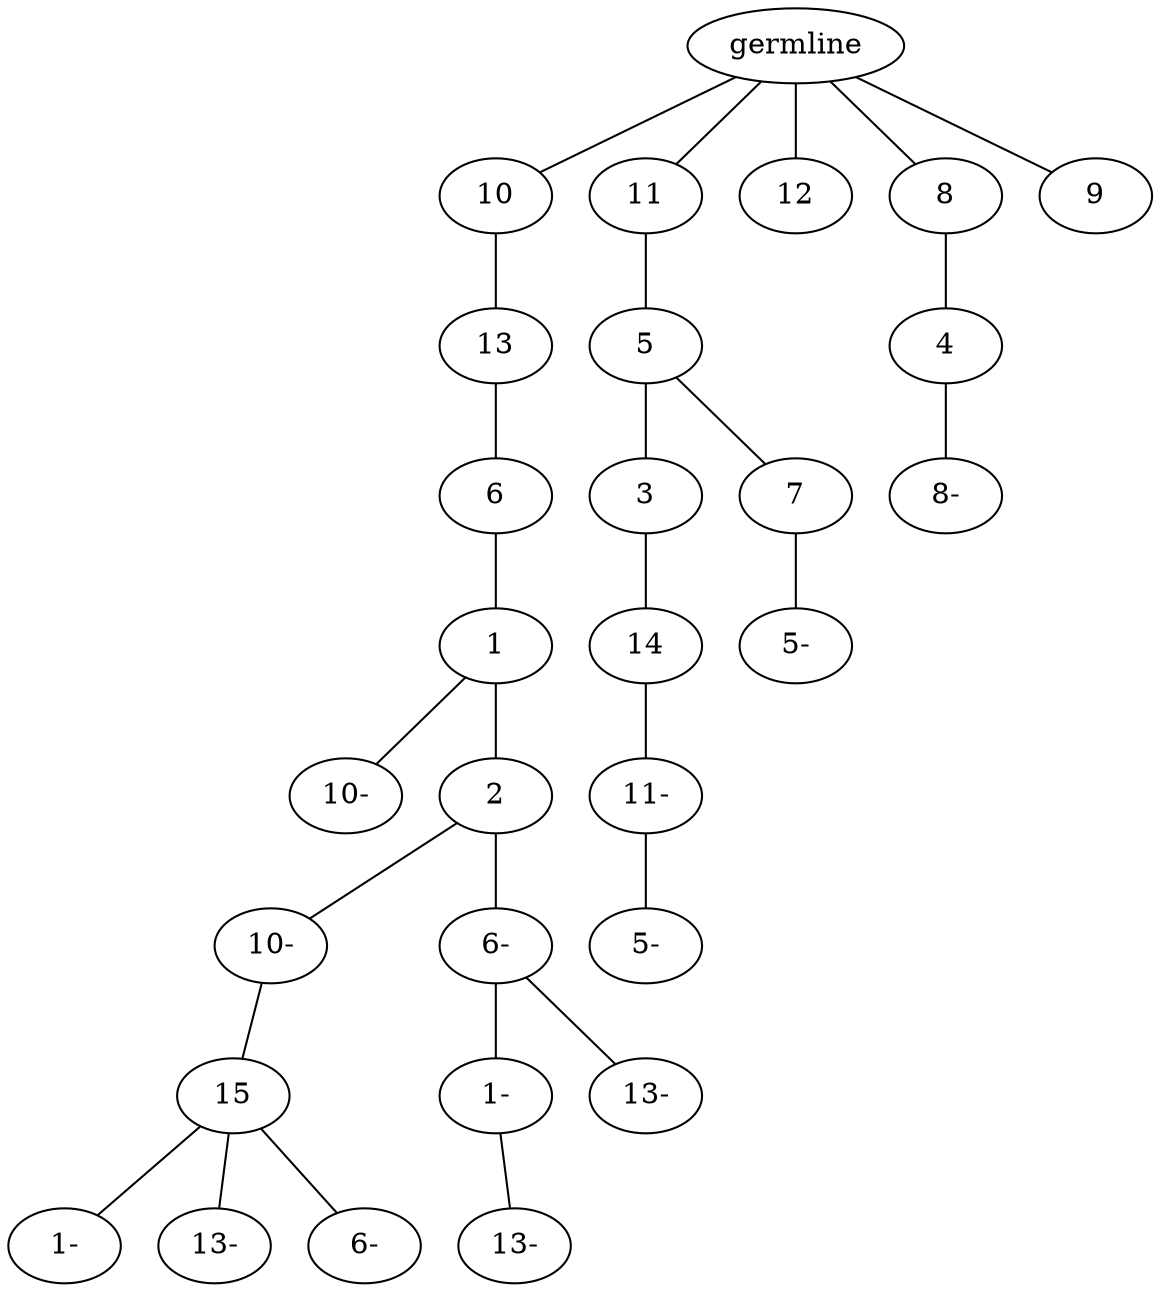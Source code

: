 graph tree {
    "140139862853760" [label="germline"];
    "140139863033696" [label="10"];
    "140139862953648" [label="13"];
    "140139862953408" [label="6"];
    "140139862952496" [label="1"];
    "140139862953072" [label="10-"];
    "140139862953600" [label="2"];
    "140139862953168" [label="10-"];
    "140139862951440" [label="15"];
    "140139862952640" [label="1-"];
    "140139862877712" [label="13-"];
    "140139862877232" [label="6-"];
    "140139862953840" [label="6-"];
    "140139862951776" [label="1-"];
    "140139863356080" [label="13-"];
    "140139863150304" [label="13-"];
    "140139863034800" [label="11"];
    "140139862951392" [label="5"];
    "140139862950000" [label="3"];
    "140139862953744" [label="14"];
    "140139862953792" [label="11-"];
    "140139863096624" [label="5-"];
    "140139862952112" [label="7"];
    "140139862950672" [label="5-"];
    "140139863359104" [label="12"];
    "140139863355744" [label="8"];
    "140139862951584" [label="4"];
    "140139862953936" [label="8-"];
    "140139862953456" [label="9"];
    "140139862853760" -- "140139863033696";
    "140139862853760" -- "140139863034800";
    "140139862853760" -- "140139863359104";
    "140139862853760" -- "140139863355744";
    "140139862853760" -- "140139862953456";
    "140139863033696" -- "140139862953648";
    "140139862953648" -- "140139862953408";
    "140139862953408" -- "140139862952496";
    "140139862952496" -- "140139862953072";
    "140139862952496" -- "140139862953600";
    "140139862953600" -- "140139862953168";
    "140139862953600" -- "140139862953840";
    "140139862953168" -- "140139862951440";
    "140139862951440" -- "140139862952640";
    "140139862951440" -- "140139862877712";
    "140139862951440" -- "140139862877232";
    "140139862953840" -- "140139862951776";
    "140139862953840" -- "140139863150304";
    "140139862951776" -- "140139863356080";
    "140139863034800" -- "140139862951392";
    "140139862951392" -- "140139862950000";
    "140139862951392" -- "140139862952112";
    "140139862950000" -- "140139862953744";
    "140139862953744" -- "140139862953792";
    "140139862953792" -- "140139863096624";
    "140139862952112" -- "140139862950672";
    "140139863355744" -- "140139862951584";
    "140139862951584" -- "140139862953936";
}
